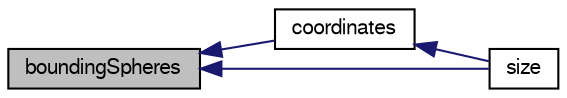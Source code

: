digraph "boundingSpheres"
{
  bgcolor="transparent";
  edge [fontname="FreeSans",fontsize="10",labelfontname="FreeSans",labelfontsize="10"];
  node [fontname="FreeSans",fontsize="10",shape=record];
  rankdir="LR";
  Node168 [label="boundingSpheres",height=0.2,width=0.4,color="black", fillcolor="grey75", style="filled", fontcolor="black"];
  Node168 -> Node169 [dir="back",color="midnightblue",fontsize="10",style="solid",fontname="FreeSans"];
  Node169 [label="coordinates",height=0.2,width=0.4,color="black",URL="$a25210.html#ad938704f9b1700904bb272de893ceacb",tooltip="Get representative set of element coordinates. "];
  Node169 -> Node170 [dir="back",color="midnightblue",fontsize="10",style="solid",fontname="FreeSans"];
  Node170 [label="size",height=0.2,width=0.4,color="black",URL="$a25210.html#a03bc1200aac252c4d3e18657d700b71c",tooltip="Range of local indices that can be returned. "];
  Node168 -> Node170 [dir="back",color="midnightblue",fontsize="10",style="solid",fontname="FreeSans"];
}
